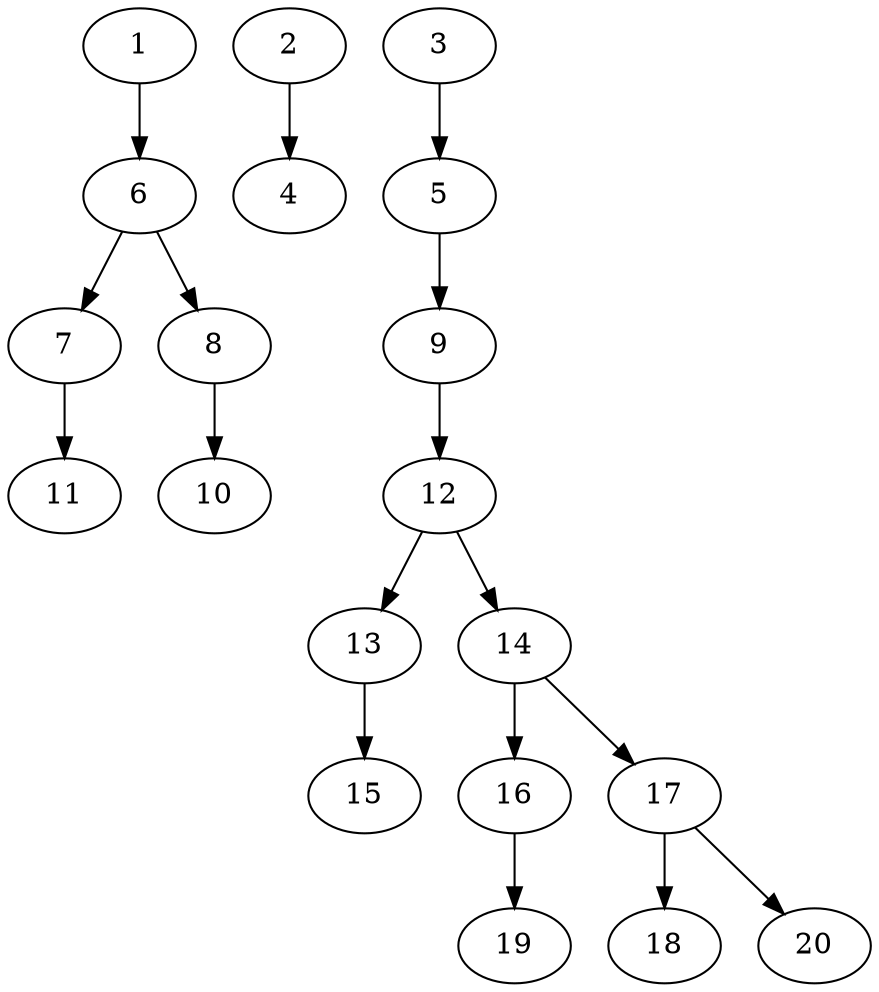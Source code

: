 // DAG (tier=1-easy, mode=data, n=20, ccr=0.324, fat=0.415, density=0.315, regular=0.786, jump=0.041, mindata=1048576, maxdata=8388608)
// DAG automatically generated by daggen at Sun Aug 24 16:33:33 2025
// /home/ermia/Project/Environments/daggen/bin/daggen --dot --ccr 0.324 --fat 0.415 --regular 0.786 --density 0.315 --jump 0.041 --mindata 1048576 --maxdata 8388608 -n 20 
digraph G {
  1 [size="2900846362143178", alpha="0.09", expect_size="1450423181071589"]
  1 -> 6 [size ="93076311769088"]
  2 [size="285318641286786318336", alpha="0.18", expect_size="142659320643393159168"]
  2 -> 4 [size ="346718289788928"]
  3 [size="3229182770417500", alpha="0.11", expect_size="1614591385208750"]
  3 -> 5 [size ="56706990080000"]
  4 [size="13137720584060520", alpha="0.02", expect_size="6568860292030260"]
  5 [size="360073604910965888", alpha="0.16", expect_size="180036802455482944"]
  5 -> 9 [size ="194483375308800"]
  6 [size="22681166253590160", alpha="0.05", expect_size="11340583126795080"]
  6 -> 7 [size ="429806806106112"]
  6 -> 8 [size ="429806806106112"]
  7 [size="15549625003086938", alpha="0.13", expect_size="7774812501543469"]
  7 -> 11 [size ="381074328780800"]
  8 [size="29142749623267940", alpha="0.07", expect_size="14571374811633970"]
  8 -> 10 [size ="14505790668800"]
  9 [size="948331893282048", alpha="0.18", expect_size="474165946641024"]
  9 -> 12 [size ="37417755082752"]
  10 [size="408539698800844", alpha="0.05", expect_size="204269849400422"]
  11 [size="125828654666169392", alpha="0.05", expect_size="62914327333084696"]
  12 [size="330079197184630194176", alpha="0.07", expect_size="165039598592315097088"]
  12 -> 13 [size ="382092714180608"]
  12 -> 14 [size ="382092714180608"]
  13 [size="258270842003321472", alpha="0.04", expect_size="129135421001660736"]
  13 -> 15 [size ="104885248851968"]
  14 [size="14731122940100150", alpha="0.09", expect_size="7365561470050075"]
  14 -> 16 [size ="281706443571200"]
  14 -> 17 [size ="281706443571200"]
  15 [size="55453490371285221376", alpha="0.08", expect_size="27726745185642610688"]
  16 [size="1202237070770588", alpha="0.07", expect_size="601118535385294"]
  16 -> 19 [size ="49127043891200"]
  17 [size="9743714835875532", alpha="0.13", expect_size="4871857417937766"]
  17 -> 18 [size ="240282482245632"]
  17 -> 20 [size ="240282482245632"]
  18 [size="115985313199200", alpha="0.06", expect_size="57992656599600"]
  19 [size="9589107870559606", alpha="0.07", expect_size="4794553935279803"]
  20 [size="377758576947730496", alpha="0.16", expect_size="188879288473865248"]
}